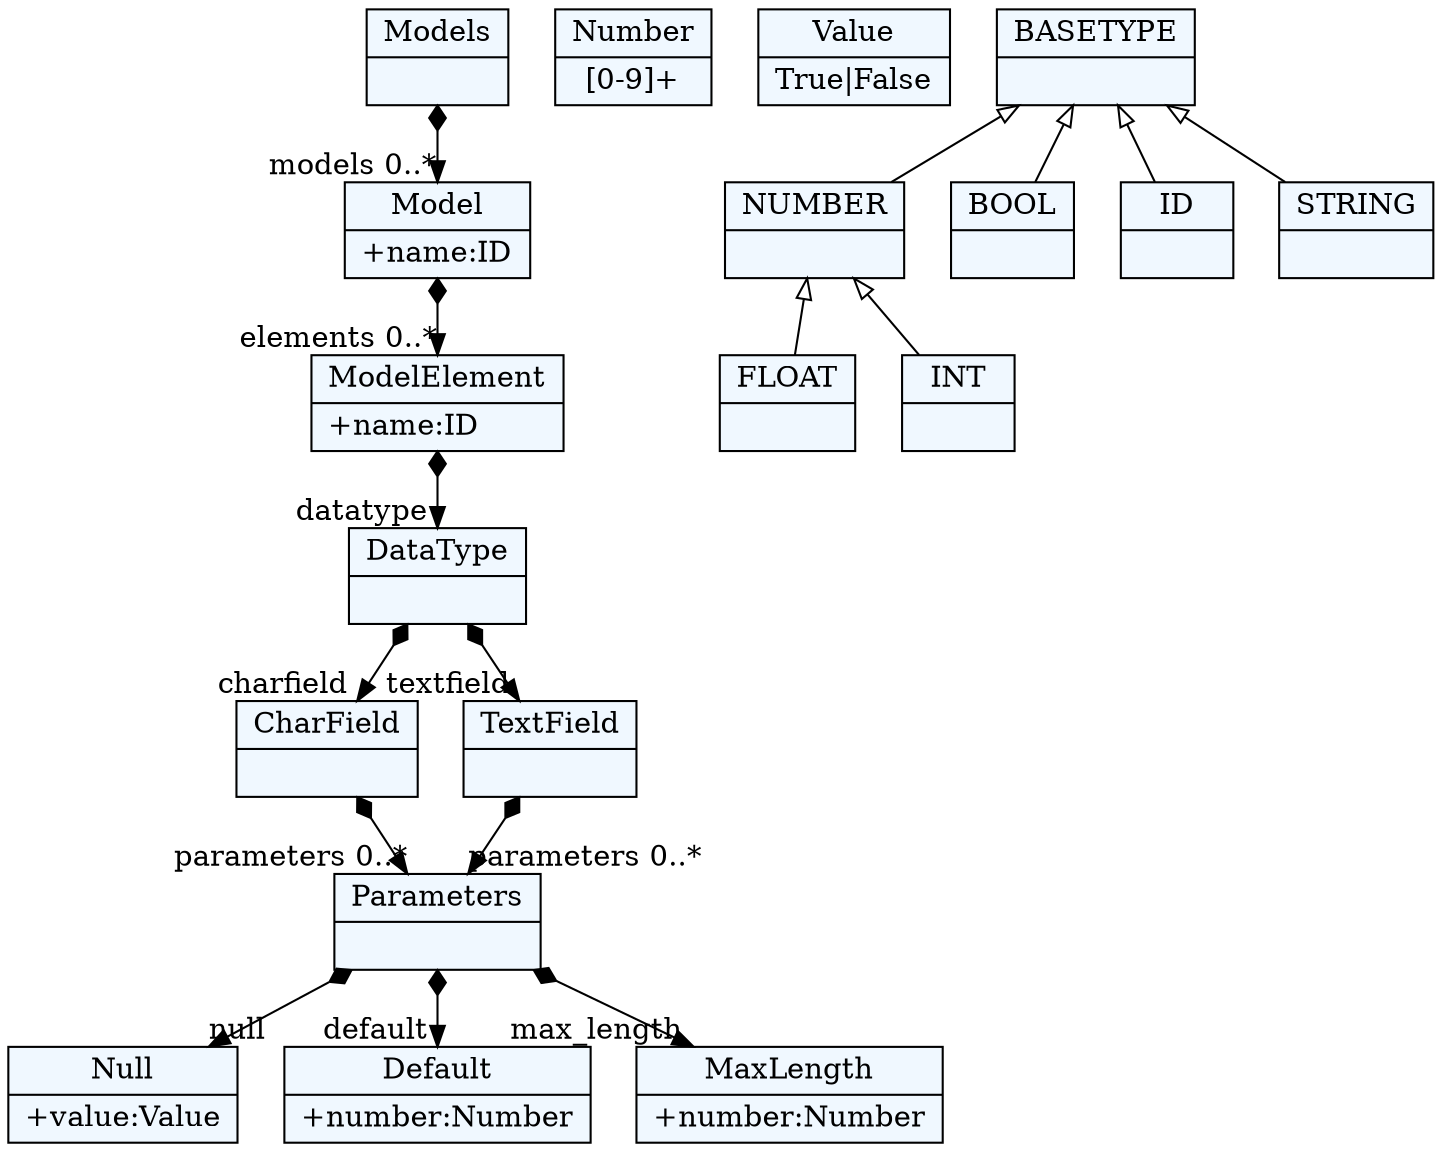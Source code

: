 
    digraph xtext {
    fontname = "Bitstream Vera Sans"
    fontsize = 8
    node[
        shape=record,
        style=filled,
        fillcolor=aliceblue
    ]
    nodesep = 0.3
    edge[dir=black,arrowtail=empty]


2674613179416 -> 2674613158648[arrowtail=diamond, dir=both, headlabel="datatype "]
2674613179416[ label="{ModelElement|+name:ID\l}"]

2674613149208[ label="{Number|[0-9]+}"]

2674613181304[ label="{Null|+value:Value\l}"]

2674613159592 -> 2674613165256[arrowtail=diamond, dir=both, headlabel="parameters 0..*"]
2674613159592[ label="{CharField|}"]

2674613157704 -> 2674613179416[arrowtail=diamond, dir=both, headlabel="elements 0..*"]
2674613157704[ label="{Model|+name:ID\l}"]

2674613163368[ label="{Default|+number:Number\l}"]

2674613180360[ label="{MaxLength|+number:Number\l}"]

2674613160536 -> 2674613165256[arrowtail=diamond, dir=both, headlabel="parameters 0..*"]
2674613160536[ label="{TextField|}"]

2674613165256 -> 2674613180360[arrowtail=diamond, dir=both, headlabel="max_length "]
2674613165256 -> 2674613181304[arrowtail=diamond, dir=both, headlabel="null "]
2674613165256 -> 2674613163368[arrowtail=diamond, dir=both, headlabel="default "]
2674613165256[ label="{Parameters|}"]

2674613158648 -> 2674613159592[arrowtail=diamond, dir=both, headlabel="charfield "]
2674613158648 -> 2674613160536[arrowtail=diamond, dir=both, headlabel="textfield "]
2674613158648[ label="{DataType|}"]

2674613182248[ label="{Value|True\|False}"]

2674613150152 -> 2674613157704[arrowtail=diamond, dir=both, headlabel="models 0..*"]
2674613150152[ label="{Models|}"]

2674613147320[ label="{BASETYPE|}"]
2674613147320 -> 2674613178472 [dir=back]
2674613147320 -> 2674613155816 [dir=back]
2674613147320 -> 2674613172808 [dir=back]
2674613147320 -> 2674613164312 [dir=back]

2674613177528[ label="{FLOAT|}"]

2674613164312[ label="{STRING|}"]

2674613172808[ label="{ID|}"]

2674613155816[ label="{BOOL|}"]

2674613167144[ label="{INT|}"]

2674613178472[ label="{NUMBER|}"]
2674613178472 -> 2674613177528 [dir=back]
2674613178472 -> 2674613167144 [dir=back]


}
